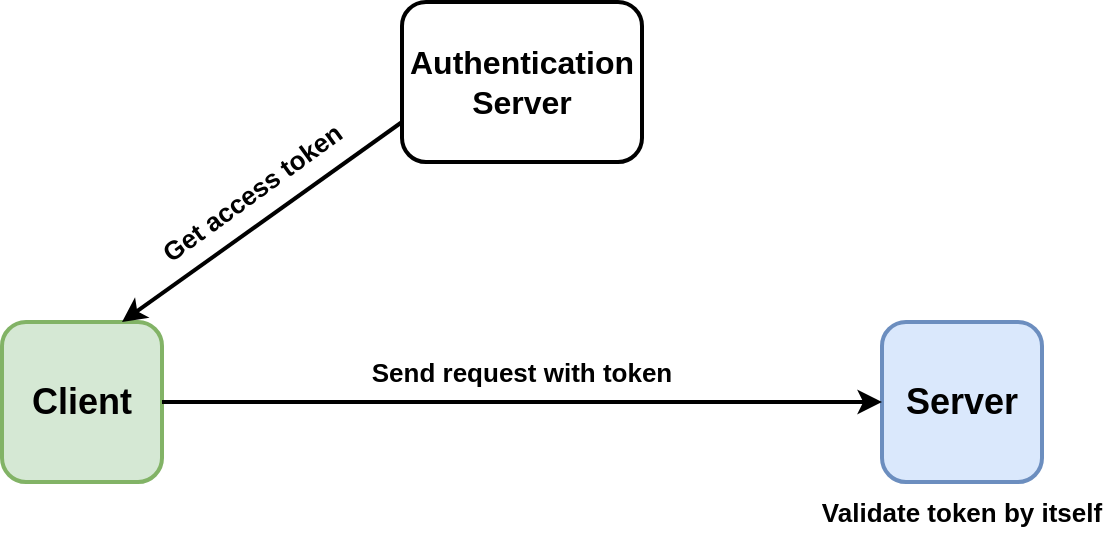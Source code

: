<mxfile version="12.9.6" type="device"><diagram id="EStqdinqfvgRsnaWC93m" name="Page-1"><mxGraphModel dx="1302" dy="701" grid="1" gridSize="10" guides="1" tooltips="1" connect="1" arrows="1" fold="1" page="1" pageScale="1" pageWidth="1920" pageHeight="1200" math="0" shadow="0"><root><mxCell id="0"/><mxCell id="1" parent="0"/><mxCell id="IL22Evz7tp9-cmMlkf7a-1" value="&lt;font style=&quot;font-size: 18px&quot;&gt;&lt;b&gt;Client&lt;/b&gt;&lt;/font&gt;" style="rounded=1;whiteSpace=wrap;html=1;strokeWidth=2;fillColor=#d5e8d4;strokeColor=#82b366;" vertex="1" parent="1"><mxGeometry x="200" y="280" width="80" height="80" as="geometry"/></mxCell><mxCell id="IL22Evz7tp9-cmMlkf7a-2" value="&lt;font style=&quot;font-size: 18px&quot;&gt;&lt;b&gt;Server&lt;/b&gt;&lt;/font&gt;" style="rounded=1;whiteSpace=wrap;html=1;strokeWidth=2;fillColor=#dae8fc;strokeColor=#6c8ebf;" vertex="1" parent="1"><mxGeometry x="640" y="280" width="80" height="80" as="geometry"/></mxCell><mxCell id="IL22Evz7tp9-cmMlkf7a-3" value="&lt;font size=&quot;1&quot;&gt;&lt;b style=&quot;font-size: 16px&quot;&gt;Authentication Server&lt;/b&gt;&lt;/font&gt;" style="rounded=1;whiteSpace=wrap;html=1;strokeWidth=2;" vertex="1" parent="1"><mxGeometry x="400" y="120" width="120" height="80" as="geometry"/></mxCell><mxCell id="IL22Evz7tp9-cmMlkf7a-4" value="" style="endArrow=classic;html=1;strokeWidth=2;exitX=0;exitY=0.75;exitDx=0;exitDy=0;entryX=0.75;entryY=0;entryDx=0;entryDy=0;" edge="1" parent="1" source="IL22Evz7tp9-cmMlkf7a-3" target="IL22Evz7tp9-cmMlkf7a-1"><mxGeometry width="50" height="50" relative="1" as="geometry"><mxPoint x="630" y="410" as="sourcePoint"/><mxPoint x="680" y="360" as="targetPoint"/></mxGeometry></mxCell><mxCell id="IL22Evz7tp9-cmMlkf7a-8" value="" style="endArrow=classic;html=1;strokeWidth=2;entryX=0;entryY=0.5;entryDx=0;entryDy=0;exitX=1;exitY=0.5;exitDx=0;exitDy=0;" edge="1" parent="1" source="IL22Evz7tp9-cmMlkf7a-1" target="IL22Evz7tp9-cmMlkf7a-2"><mxGeometry width="50" height="50" relative="1" as="geometry"><mxPoint x="440" y="540" as="sourcePoint"/><mxPoint x="220" y="360" as="targetPoint"/></mxGeometry></mxCell><mxCell id="IL22Evz7tp9-cmMlkf7a-10" value="&lt;b&gt;&lt;font style=&quot;font-size: 13px&quot;&gt;Get access token&lt;/font&gt;&lt;/b&gt;" style="text;html=1;strokeColor=none;fillColor=none;align=center;verticalAlign=middle;whiteSpace=wrap;rounded=0;rotation=324;" vertex="1" parent="1"><mxGeometry x="270" y="200" width="110" height="30" as="geometry"/></mxCell><mxCell id="IL22Evz7tp9-cmMlkf7a-11" value="&lt;b&gt;&lt;font style=&quot;font-size: 13px&quot;&gt;Send request with token&lt;/font&gt;&lt;/b&gt;" style="text;html=1;strokeColor=none;fillColor=none;align=center;verticalAlign=middle;whiteSpace=wrap;rounded=0;" vertex="1" parent="1"><mxGeometry x="380" y="290" width="160" height="30" as="geometry"/></mxCell><mxCell id="IL22Evz7tp9-cmMlkf7a-12" value="&lt;b&gt;&lt;font style=&quot;font-size: 13px&quot;&gt;Validate token by itself&lt;/font&gt;&lt;/b&gt;" style="text;html=1;strokeColor=none;fillColor=none;align=center;verticalAlign=middle;whiteSpace=wrap;rounded=0;rotation=0;" vertex="1" parent="1"><mxGeometry x="605" y="360" width="150" height="30" as="geometry"/></mxCell></root></mxGraphModel></diagram></mxfile>